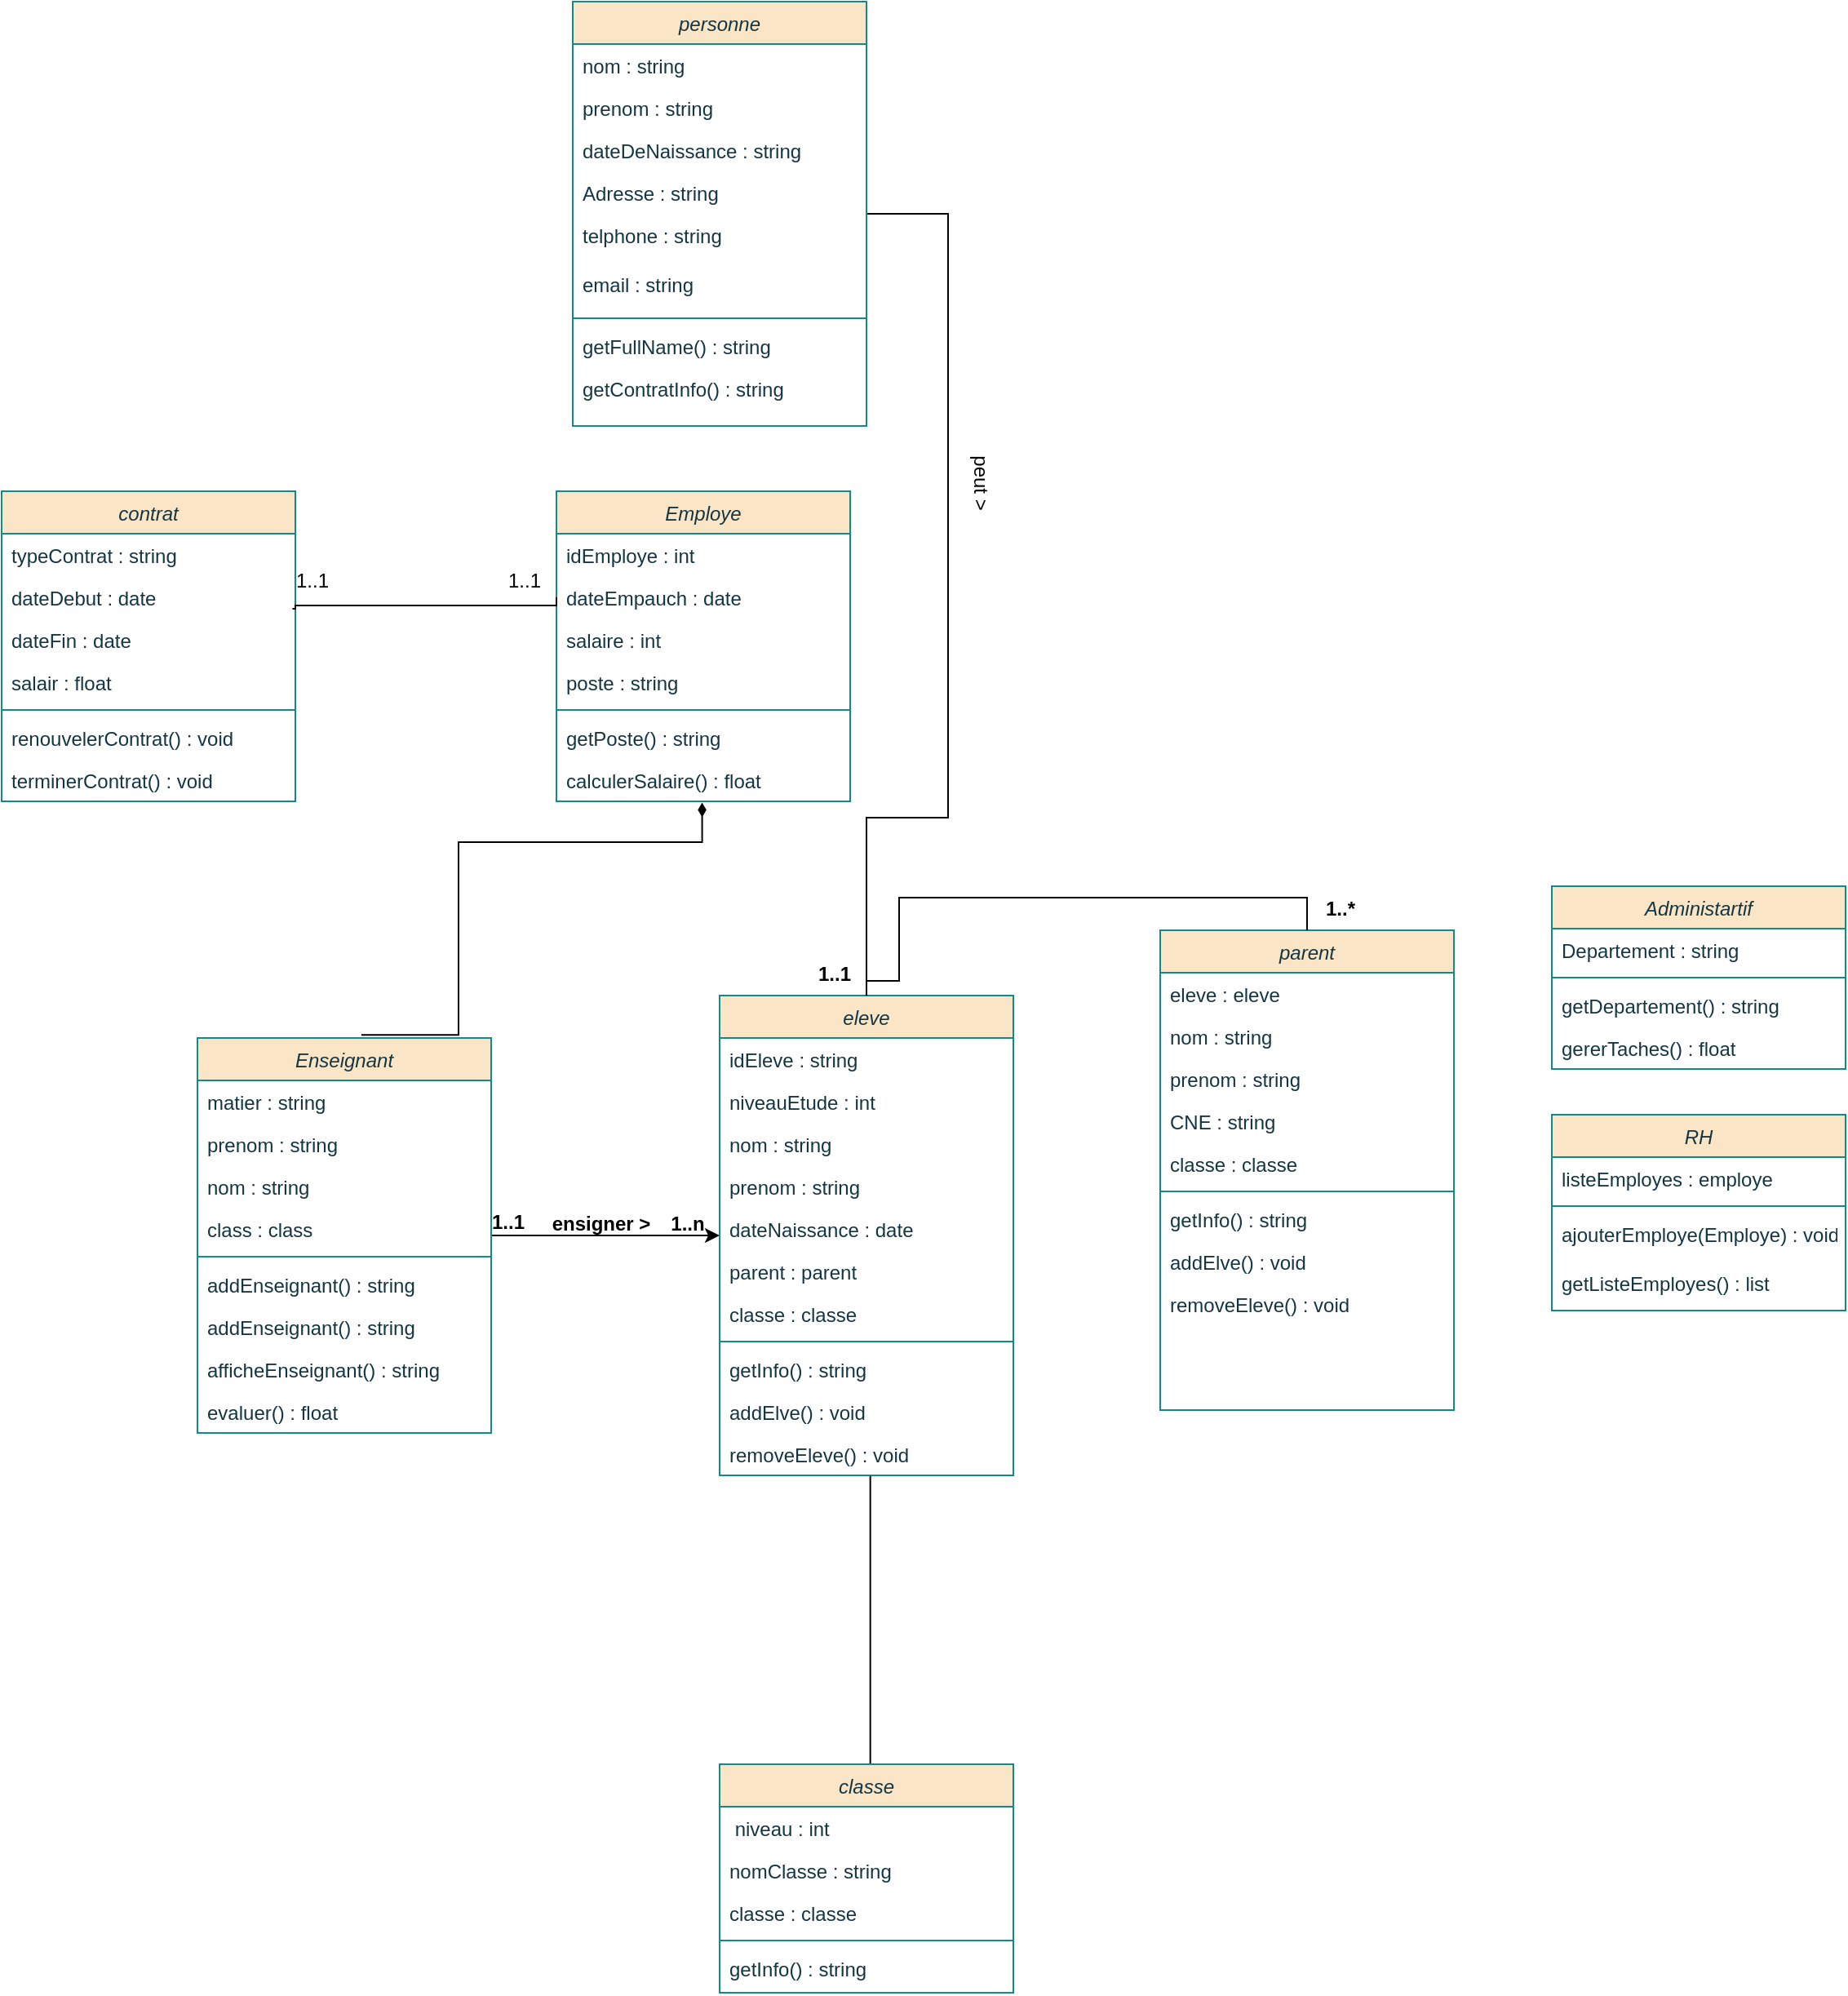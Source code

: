 <mxfile version="24.7.6">
  <diagram id="C5RBs43oDa-KdzZeNtuy" name="Page-1">
    <mxGraphModel dx="2577" dy="870" grid="1" gridSize="10" guides="1" tooltips="1" connect="1" arrows="1" fold="1" page="1" pageScale="1" pageWidth="827" pageHeight="1169" math="0" shadow="0">
      <root>
        <mxCell id="WIyWlLk6GJQsqaUBKTNV-0" />
        <mxCell id="WIyWlLk6GJQsqaUBKTNV-1" parent="WIyWlLk6GJQsqaUBKTNV-0" />
        <mxCell id="SqWgWXZH5SHeLeCLZV1--11" value="" style="edgeStyle=orthogonalEdgeStyle;rounded=0;orthogonalLoop=1;jettySize=auto;html=1;endArrow=none;endFill=0;" parent="WIyWlLk6GJQsqaUBKTNV-1" source="zkfFHV4jXpPFQw0GAbJ--0" target="SqWgWXZH5SHeLeCLZV1--28" edge="1">
          <mxGeometry relative="1" as="geometry">
            <Array as="points">
              <mxPoint x="500" y="240" />
              <mxPoint x="500" y="610" />
              <mxPoint x="450" y="610" />
            </Array>
          </mxGeometry>
        </mxCell>
        <mxCell id="zkfFHV4jXpPFQw0GAbJ--0" value="personne" style="swimlane;fontStyle=2;align=center;verticalAlign=top;childLayout=stackLayout;horizontal=1;startSize=26;horizontalStack=0;resizeParent=1;resizeLast=0;collapsible=1;marginBottom=0;rounded=0;shadow=0;strokeWidth=1;labelBackgroundColor=none;fillColor=#FAE5C7;strokeColor=#0F8B8D;fontColor=#143642;" parent="WIyWlLk6GJQsqaUBKTNV-1" vertex="1">
          <mxGeometry x="270" y="110" width="180" height="260" as="geometry">
            <mxRectangle x="230" y="140" width="160" height="26" as="alternateBounds" />
          </mxGeometry>
        </mxCell>
        <mxCell id="zkfFHV4jXpPFQw0GAbJ--1" value="nom : string" style="text;align=left;verticalAlign=top;spacingLeft=4;spacingRight=4;overflow=hidden;rotatable=0;points=[[0,0.5],[1,0.5]];portConstraint=eastwest;labelBackgroundColor=none;fontColor=#143642;" parent="zkfFHV4jXpPFQw0GAbJ--0" vertex="1">
          <mxGeometry y="26" width="180" height="26" as="geometry" />
        </mxCell>
        <mxCell id="zkfFHV4jXpPFQw0GAbJ--2" value="prenom : string" style="text;align=left;verticalAlign=top;spacingLeft=4;spacingRight=4;overflow=hidden;rotatable=0;points=[[0,0.5],[1,0.5]];portConstraint=eastwest;rounded=0;shadow=0;html=0;labelBackgroundColor=none;fontColor=#143642;" parent="zkfFHV4jXpPFQw0GAbJ--0" vertex="1">
          <mxGeometry y="52" width="180" height="26" as="geometry" />
        </mxCell>
        <mxCell id="IDytLKYkwwv12LBrDyJo-5" value="dateDeNaissance : string" style="text;align=left;verticalAlign=top;spacingLeft=4;spacingRight=4;overflow=hidden;rotatable=0;points=[[0,0.5],[1,0.5]];portConstraint=eastwest;rounded=0;shadow=0;html=0;labelBackgroundColor=none;fontColor=#143642;" parent="zkfFHV4jXpPFQw0GAbJ--0" vertex="1">
          <mxGeometry y="78" width="180" height="26" as="geometry" />
        </mxCell>
        <mxCell id="zkfFHV4jXpPFQw0GAbJ--3" value="Adresse : string" style="text;align=left;verticalAlign=top;spacingLeft=4;spacingRight=4;overflow=hidden;rotatable=0;points=[[0,0.5],[1,0.5]];portConstraint=eastwest;rounded=0;shadow=0;html=0;labelBackgroundColor=none;fontColor=#143642;" parent="zkfFHV4jXpPFQw0GAbJ--0" vertex="1">
          <mxGeometry y="104" width="180" height="26" as="geometry" />
        </mxCell>
        <mxCell id="IDytLKYkwwv12LBrDyJo-0" value="telphone : string " style="text;align=left;verticalAlign=top;spacingLeft=4;spacingRight=4;overflow=hidden;rotatable=0;points=[[0,0.5],[1,0.5]];portConstraint=eastwest;rounded=0;shadow=0;html=0;labelBackgroundColor=none;fontColor=#143642;" parent="zkfFHV4jXpPFQw0GAbJ--0" vertex="1">
          <mxGeometry y="130" width="180" height="30" as="geometry" />
        </mxCell>
        <mxCell id="IDytLKYkwwv12LBrDyJo-2" value="email : string " style="text;align=left;verticalAlign=top;spacingLeft=4;spacingRight=4;overflow=hidden;rotatable=0;points=[[0,0.5],[1,0.5]];portConstraint=eastwest;rounded=0;shadow=0;html=0;labelBackgroundColor=none;fontColor=#143642;" parent="zkfFHV4jXpPFQw0GAbJ--0" vertex="1">
          <mxGeometry y="160" width="180" height="30" as="geometry" />
        </mxCell>
        <mxCell id="zkfFHV4jXpPFQw0GAbJ--4" value="" style="line;html=1;strokeWidth=1;align=left;verticalAlign=middle;spacingTop=-1;spacingLeft=3;spacingRight=3;rotatable=0;labelPosition=right;points=[];portConstraint=eastwest;labelBackgroundColor=none;fillColor=#FAE5C7;strokeColor=#0F8B8D;fontColor=#143642;" parent="zkfFHV4jXpPFQw0GAbJ--0" vertex="1">
          <mxGeometry y="190" width="180" height="8" as="geometry" />
        </mxCell>
        <mxCell id="IDytLKYkwwv12LBrDyJo-4" value="getFullName() : string" style="text;align=left;verticalAlign=top;spacingLeft=4;spacingRight=4;overflow=hidden;rotatable=0;points=[[0,0.5],[1,0.5]];portConstraint=eastwest;labelBackgroundColor=none;fontColor=#143642;" parent="zkfFHV4jXpPFQw0GAbJ--0" vertex="1">
          <mxGeometry y="198" width="180" height="26" as="geometry" />
        </mxCell>
        <mxCell id="IDytLKYkwwv12LBrDyJo-3" value="getContratInfo() : string" style="text;align=left;verticalAlign=top;spacingLeft=4;spacingRight=4;overflow=hidden;rotatable=0;points=[[0,0.5],[1,0.5]];portConstraint=eastwest;labelBackgroundColor=none;fontColor=#143642;" parent="zkfFHV4jXpPFQw0GAbJ--0" vertex="1">
          <mxGeometry y="224" width="180" height="26" as="geometry" />
        </mxCell>
        <mxCell id="SqWgWXZH5SHeLeCLZV1--20" value="" style="edgeStyle=orthogonalEdgeStyle;rounded=0;orthogonalLoop=1;jettySize=auto;html=1;endArrow=none;endFill=0;entryX=0.558;entryY=-0.008;entryDx=0;entryDy=0;entryPerimeter=0;exitX=0.496;exitY=1.029;exitDx=0;exitDy=0;exitPerimeter=0;startArrow=diamondThin;startFill=1;" parent="WIyWlLk6GJQsqaUBKTNV-1" source="SqWgWXZH5SHeLeCLZV1--10" target="SqWgWXZH5SHeLeCLZV1--12" edge="1">
          <mxGeometry relative="1" as="geometry">
            <Array as="points">
              <mxPoint x="349" y="625" />
              <mxPoint x="200" y="625" />
              <mxPoint x="200" y="642" />
              <mxPoint x="200" y="642" />
            </Array>
            <mxPoint x="350" y="585" as="sourcePoint" />
            <mxPoint x="200" y="625" as="targetPoint" />
          </mxGeometry>
        </mxCell>
        <mxCell id="SqWgWXZH5SHeLeCLZV1--1" value="Employe" style="swimlane;fontStyle=2;align=center;verticalAlign=top;childLayout=stackLayout;horizontal=1;startSize=26;horizontalStack=0;resizeParent=1;resizeLast=0;collapsible=1;marginBottom=0;rounded=0;shadow=0;strokeWidth=1;labelBackgroundColor=none;fillColor=#FAE5C7;strokeColor=#0F8B8D;fontColor=#143642;" parent="WIyWlLk6GJQsqaUBKTNV-1" vertex="1">
          <mxGeometry x="260" y="410" width="180" height="190" as="geometry">
            <mxRectangle x="230" y="140" width="160" height="26" as="alternateBounds" />
          </mxGeometry>
        </mxCell>
        <mxCell id="SqWgWXZH5SHeLeCLZV1--2" value="idEmploye : int" style="text;align=left;verticalAlign=top;spacingLeft=4;spacingRight=4;overflow=hidden;rotatable=0;points=[[0,0.5],[1,0.5]];portConstraint=eastwest;labelBackgroundColor=none;fontColor=#143642;" parent="SqWgWXZH5SHeLeCLZV1--1" vertex="1">
          <mxGeometry y="26" width="180" height="26" as="geometry" />
        </mxCell>
        <mxCell id="SqWgWXZH5SHeLeCLZV1--3" value="dateEmpauch : date" style="text;align=left;verticalAlign=top;spacingLeft=4;spacingRight=4;overflow=hidden;rotatable=0;points=[[0,0.5],[1,0.5]];portConstraint=eastwest;rounded=0;shadow=0;html=0;labelBackgroundColor=none;fontColor=#143642;" parent="SqWgWXZH5SHeLeCLZV1--1" vertex="1">
          <mxGeometry y="52" width="180" height="26" as="geometry" />
        </mxCell>
        <mxCell id="SqWgWXZH5SHeLeCLZV1--4" value="salaire : int" style="text;align=left;verticalAlign=top;spacingLeft=4;spacingRight=4;overflow=hidden;rotatable=0;points=[[0,0.5],[1,0.5]];portConstraint=eastwest;rounded=0;shadow=0;html=0;labelBackgroundColor=none;fontColor=#143642;" parent="SqWgWXZH5SHeLeCLZV1--1" vertex="1">
          <mxGeometry y="78" width="180" height="26" as="geometry" />
        </mxCell>
        <mxCell id="SqWgWXZH5SHeLeCLZV1--5" value="poste : string" style="text;align=left;verticalAlign=top;spacingLeft=4;spacingRight=4;overflow=hidden;rotatable=0;points=[[0,0.5],[1,0.5]];portConstraint=eastwest;rounded=0;shadow=0;html=0;labelBackgroundColor=none;fontColor=#143642;" parent="SqWgWXZH5SHeLeCLZV1--1" vertex="1">
          <mxGeometry y="104" width="180" height="26" as="geometry" />
        </mxCell>
        <mxCell id="SqWgWXZH5SHeLeCLZV1--8" value="" style="line;html=1;strokeWidth=1;align=left;verticalAlign=middle;spacingTop=-1;spacingLeft=3;spacingRight=3;rotatable=0;labelPosition=right;points=[];portConstraint=eastwest;labelBackgroundColor=none;fillColor=#FAE5C7;strokeColor=#0F8B8D;fontColor=#143642;" parent="SqWgWXZH5SHeLeCLZV1--1" vertex="1">
          <mxGeometry y="130" width="180" height="8" as="geometry" />
        </mxCell>
        <mxCell id="SqWgWXZH5SHeLeCLZV1--9" value="getPoste() : string" style="text;align=left;verticalAlign=top;spacingLeft=4;spacingRight=4;overflow=hidden;rotatable=0;points=[[0,0.5],[1,0.5]];portConstraint=eastwest;labelBackgroundColor=none;fontColor=#143642;" parent="SqWgWXZH5SHeLeCLZV1--1" vertex="1">
          <mxGeometry y="138" width="180" height="26" as="geometry" />
        </mxCell>
        <mxCell id="SqWgWXZH5SHeLeCLZV1--10" value="calculerSalaire() : float" style="text;align=left;verticalAlign=top;spacingLeft=4;spacingRight=4;overflow=hidden;rotatable=0;points=[[0,0.5],[1,0.5]];portConstraint=eastwest;labelBackgroundColor=none;fontColor=#143642;" parent="SqWgWXZH5SHeLeCLZV1--1" vertex="1">
          <mxGeometry y="164" width="180" height="26" as="geometry" />
        </mxCell>
        <mxCell id="SqWgWXZH5SHeLeCLZV1--85" style="edgeStyle=orthogonalEdgeStyle;rounded=0;orthogonalLoop=1;jettySize=auto;html=1;" parent="WIyWlLk6GJQsqaUBKTNV-1" source="SqWgWXZH5SHeLeCLZV1--12" target="SqWgWXZH5SHeLeCLZV1--28" edge="1">
          <mxGeometry relative="1" as="geometry" />
        </mxCell>
        <mxCell id="SqWgWXZH5SHeLeCLZV1--12" value="Enseignant" style="swimlane;fontStyle=2;align=center;verticalAlign=top;childLayout=stackLayout;horizontal=1;startSize=26;horizontalStack=0;resizeParent=1;resizeLast=0;collapsible=1;marginBottom=0;rounded=0;shadow=0;strokeWidth=1;labelBackgroundColor=none;fillColor=#FAE5C7;strokeColor=#0F8B8D;fontColor=#143642;" parent="WIyWlLk6GJQsqaUBKTNV-1" vertex="1">
          <mxGeometry x="40" y="745" width="180" height="242" as="geometry">
            <mxRectangle x="230" y="140" width="160" height="26" as="alternateBounds" />
          </mxGeometry>
        </mxCell>
        <mxCell id="SqWgWXZH5SHeLeCLZV1--15" value="matier : string" style="text;align=left;verticalAlign=top;spacingLeft=4;spacingRight=4;overflow=hidden;rotatable=0;points=[[0,0.5],[1,0.5]];portConstraint=eastwest;rounded=0;shadow=0;html=0;labelBackgroundColor=none;fontColor=#143642;" parent="SqWgWXZH5SHeLeCLZV1--12" vertex="1">
          <mxGeometry y="26" width="180" height="26" as="geometry" />
        </mxCell>
        <mxCell id="SqWgWXZH5SHeLeCLZV1--93" value="prenom : string" style="text;align=left;verticalAlign=top;spacingLeft=4;spacingRight=4;overflow=hidden;rotatable=0;points=[[0,0.5],[1,0.5]];portConstraint=eastwest;rounded=0;shadow=0;html=0;labelBackgroundColor=none;fontColor=#143642;" parent="SqWgWXZH5SHeLeCLZV1--12" vertex="1">
          <mxGeometry y="52" width="180" height="26" as="geometry" />
        </mxCell>
        <mxCell id="SqWgWXZH5SHeLeCLZV1--92" value="nom : string" style="text;align=left;verticalAlign=top;spacingLeft=4;spacingRight=4;overflow=hidden;rotatable=0;points=[[0,0.5],[1,0.5]];portConstraint=eastwest;rounded=0;shadow=0;html=0;labelBackgroundColor=none;fontColor=#143642;" parent="SqWgWXZH5SHeLeCLZV1--12" vertex="1">
          <mxGeometry y="78" width="180" height="26" as="geometry" />
        </mxCell>
        <mxCell id="SqWgWXZH5SHeLeCLZV1--16" value="class : class" style="text;align=left;verticalAlign=top;spacingLeft=4;spacingRight=4;overflow=hidden;rotatable=0;points=[[0,0.5],[1,0.5]];portConstraint=eastwest;rounded=0;shadow=0;html=0;labelBackgroundColor=none;fontColor=#143642;" parent="SqWgWXZH5SHeLeCLZV1--12" vertex="1">
          <mxGeometry y="104" width="180" height="26" as="geometry" />
        </mxCell>
        <mxCell id="SqWgWXZH5SHeLeCLZV1--17" value="" style="line;html=1;strokeWidth=1;align=left;verticalAlign=middle;spacingTop=-1;spacingLeft=3;spacingRight=3;rotatable=0;labelPosition=right;points=[];portConstraint=eastwest;labelBackgroundColor=none;fillColor=#FAE5C7;strokeColor=#0F8B8D;fontColor=#143642;" parent="SqWgWXZH5SHeLeCLZV1--12" vertex="1">
          <mxGeometry y="130" width="180" height="8" as="geometry" />
        </mxCell>
        <mxCell id="SqWgWXZH5SHeLeCLZV1--89" value="addEnseignant() : string" style="text;align=left;verticalAlign=top;spacingLeft=4;spacingRight=4;overflow=hidden;rotatable=0;points=[[0,0.5],[1,0.5]];portConstraint=eastwest;labelBackgroundColor=none;fontColor=#143642;" parent="SqWgWXZH5SHeLeCLZV1--12" vertex="1">
          <mxGeometry y="138" width="180" height="26" as="geometry" />
        </mxCell>
        <mxCell id="SqWgWXZH5SHeLeCLZV1--91" value="addEnseignant() : string" style="text;align=left;verticalAlign=top;spacingLeft=4;spacingRight=4;overflow=hidden;rotatable=0;points=[[0,0.5],[1,0.5]];portConstraint=eastwest;labelBackgroundColor=none;fontColor=#143642;" parent="SqWgWXZH5SHeLeCLZV1--12" vertex="1">
          <mxGeometry y="164" width="180" height="26" as="geometry" />
        </mxCell>
        <mxCell id="SqWgWXZH5SHeLeCLZV1--90" value="afficheEnseignant() : string" style="text;align=left;verticalAlign=top;spacingLeft=4;spacingRight=4;overflow=hidden;rotatable=0;points=[[0,0.5],[1,0.5]];portConstraint=eastwest;labelBackgroundColor=none;fontColor=#143642;" parent="SqWgWXZH5SHeLeCLZV1--12" vertex="1">
          <mxGeometry y="190" width="180" height="26" as="geometry" />
        </mxCell>
        <mxCell id="SqWgWXZH5SHeLeCLZV1--19" value="evaluer() : float" style="text;align=left;verticalAlign=top;spacingLeft=4;spacingRight=4;overflow=hidden;rotatable=0;points=[[0,0.5],[1,0.5]];portConstraint=eastwest;labelBackgroundColor=none;fontColor=#143642;" parent="SqWgWXZH5SHeLeCLZV1--12" vertex="1">
          <mxGeometry y="216" width="180" height="26" as="geometry" />
        </mxCell>
        <mxCell id="SqWgWXZH5SHeLeCLZV1--21" value="Administartif" style="swimlane;fontStyle=2;align=center;verticalAlign=top;childLayout=stackLayout;horizontal=1;startSize=26;horizontalStack=0;resizeParent=1;resizeLast=0;collapsible=1;marginBottom=0;rounded=0;shadow=0;strokeWidth=1;labelBackgroundColor=none;fillColor=#FAE5C7;strokeColor=#0F8B8D;fontColor=#143642;" parent="WIyWlLk6GJQsqaUBKTNV-1" vertex="1">
          <mxGeometry x="870" y="652" width="180" height="112" as="geometry">
            <mxRectangle x="230" y="140" width="160" height="26" as="alternateBounds" />
          </mxGeometry>
        </mxCell>
        <mxCell id="SqWgWXZH5SHeLeCLZV1--22" value="Departement : string" style="text;align=left;verticalAlign=top;spacingLeft=4;spacingRight=4;overflow=hidden;rotatable=0;points=[[0,0.5],[1,0.5]];portConstraint=eastwest;rounded=0;shadow=0;html=0;labelBackgroundColor=none;fontColor=#143642;" parent="SqWgWXZH5SHeLeCLZV1--21" vertex="1">
          <mxGeometry y="26" width="180" height="26" as="geometry" />
        </mxCell>
        <mxCell id="SqWgWXZH5SHeLeCLZV1--24" value="" style="line;html=1;strokeWidth=1;align=left;verticalAlign=middle;spacingTop=-1;spacingLeft=3;spacingRight=3;rotatable=0;labelPosition=right;points=[];portConstraint=eastwest;labelBackgroundColor=none;fillColor=#FAE5C7;strokeColor=#0F8B8D;fontColor=#143642;" parent="SqWgWXZH5SHeLeCLZV1--21" vertex="1">
          <mxGeometry y="52" width="180" height="8" as="geometry" />
        </mxCell>
        <mxCell id="SqWgWXZH5SHeLeCLZV1--25" value="getDepartement() : string" style="text;align=left;verticalAlign=top;spacingLeft=4;spacingRight=4;overflow=hidden;rotatable=0;points=[[0,0.5],[1,0.5]];portConstraint=eastwest;labelBackgroundColor=none;fontColor=#143642;" parent="SqWgWXZH5SHeLeCLZV1--21" vertex="1">
          <mxGeometry y="60" width="180" height="26" as="geometry" />
        </mxCell>
        <mxCell id="SqWgWXZH5SHeLeCLZV1--26" value="gererTaches() : float" style="text;align=left;verticalAlign=top;spacingLeft=4;spacingRight=4;overflow=hidden;rotatable=0;points=[[0,0.5],[1,0.5]];portConstraint=eastwest;labelBackgroundColor=none;fontColor=#143642;" parent="SqWgWXZH5SHeLeCLZV1--21" vertex="1">
          <mxGeometry y="86" width="180" height="26" as="geometry" />
        </mxCell>
        <mxCell id="SqWgWXZH5SHeLeCLZV1--28" value="eleve" style="swimlane;fontStyle=2;align=center;verticalAlign=top;childLayout=stackLayout;horizontal=1;startSize=26;horizontalStack=0;resizeParent=1;resizeLast=0;collapsible=1;marginBottom=0;rounded=0;shadow=0;strokeWidth=1;labelBackgroundColor=none;fillColor=#FAE5C7;strokeColor=#0F8B8D;fontColor=#143642;" parent="WIyWlLk6GJQsqaUBKTNV-1" vertex="1">
          <mxGeometry x="360" y="719" width="180" height="294" as="geometry">
            <mxRectangle x="230" y="140" width="160" height="26" as="alternateBounds" />
          </mxGeometry>
        </mxCell>
        <mxCell id="SqWgWXZH5SHeLeCLZV1--29" value="idEleve : string" style="text;align=left;verticalAlign=top;spacingLeft=4;spacingRight=4;overflow=hidden;rotatable=0;points=[[0,0.5],[1,0.5]];portConstraint=eastwest;rounded=0;shadow=0;html=0;labelBackgroundColor=none;fontColor=#143642;" parent="SqWgWXZH5SHeLeCLZV1--28" vertex="1">
          <mxGeometry y="26" width="180" height="26" as="geometry" />
        </mxCell>
        <mxCell id="SqWgWXZH5SHeLeCLZV1--30" value="niveauEtude : int    " style="text;align=left;verticalAlign=top;spacingLeft=4;spacingRight=4;overflow=hidden;rotatable=0;points=[[0,0.5],[1,0.5]];portConstraint=eastwest;rounded=0;shadow=0;html=0;labelBackgroundColor=none;fontColor=#143642;" parent="SqWgWXZH5SHeLeCLZV1--28" vertex="1">
          <mxGeometry y="52" width="180" height="26" as="geometry" />
        </mxCell>
        <mxCell id="SqWgWXZH5SHeLeCLZV1--41" value="nom : string" style="text;align=left;verticalAlign=top;spacingLeft=4;spacingRight=4;overflow=hidden;rotatable=0;points=[[0,0.5],[1,0.5]];portConstraint=eastwest;rounded=0;shadow=0;html=0;labelBackgroundColor=none;fontColor=#143642;" parent="SqWgWXZH5SHeLeCLZV1--28" vertex="1">
          <mxGeometry y="78" width="180" height="26" as="geometry" />
        </mxCell>
        <mxCell id="SqWgWXZH5SHeLeCLZV1--43" value="prenom : string" style="text;align=left;verticalAlign=top;spacingLeft=4;spacingRight=4;overflow=hidden;rotatable=0;points=[[0,0.5],[1,0.5]];portConstraint=eastwest;rounded=0;shadow=0;html=0;labelBackgroundColor=none;fontColor=#143642;" parent="SqWgWXZH5SHeLeCLZV1--28" vertex="1">
          <mxGeometry y="104" width="180" height="26" as="geometry" />
        </mxCell>
        <mxCell id="SqWgWXZH5SHeLeCLZV1--42" value="dateNaissance : date " style="text;align=left;verticalAlign=top;spacingLeft=4;spacingRight=4;overflow=hidden;rotatable=0;points=[[0,0.5],[1,0.5]];portConstraint=eastwest;rounded=0;shadow=0;html=0;labelBackgroundColor=none;fontColor=#143642;" parent="SqWgWXZH5SHeLeCLZV1--28" vertex="1">
          <mxGeometry y="130" width="180" height="26" as="geometry" />
        </mxCell>
        <mxCell id="SqWgWXZH5SHeLeCLZV1--44" value="parent : parent " style="text;align=left;verticalAlign=top;spacingLeft=4;spacingRight=4;overflow=hidden;rotatable=0;points=[[0,0.5],[1,0.5]];portConstraint=eastwest;rounded=0;shadow=0;html=0;labelBackgroundColor=none;fontColor=#143642;" parent="SqWgWXZH5SHeLeCLZV1--28" vertex="1">
          <mxGeometry y="156" width="180" height="26" as="geometry" />
        </mxCell>
        <mxCell id="SqWgWXZH5SHeLeCLZV1--34" value="classe : classe   " style="text;align=left;verticalAlign=top;spacingLeft=4;spacingRight=4;overflow=hidden;rotatable=0;points=[[0,0.5],[1,0.5]];portConstraint=eastwest;rounded=0;shadow=0;html=0;labelBackgroundColor=none;fontColor=#143642;" parent="SqWgWXZH5SHeLeCLZV1--28" vertex="1">
          <mxGeometry y="182" width="180" height="26" as="geometry" />
        </mxCell>
        <mxCell id="SqWgWXZH5SHeLeCLZV1--31" value="" style="line;html=1;strokeWidth=1;align=left;verticalAlign=middle;spacingTop=-1;spacingLeft=3;spacingRight=3;rotatable=0;labelPosition=right;points=[];portConstraint=eastwest;labelBackgroundColor=none;fillColor=#FAE5C7;strokeColor=#0F8B8D;fontColor=#143642;" parent="SqWgWXZH5SHeLeCLZV1--28" vertex="1">
          <mxGeometry y="208" width="180" height="8" as="geometry" />
        </mxCell>
        <mxCell id="SqWgWXZH5SHeLeCLZV1--45" value="getInfo() : string" style="text;align=left;verticalAlign=top;spacingLeft=4;spacingRight=4;overflow=hidden;rotatable=0;points=[[0,0.5],[1,0.5]];portConstraint=eastwest;labelBackgroundColor=none;fontColor=#143642;" parent="SqWgWXZH5SHeLeCLZV1--28" vertex="1">
          <mxGeometry y="216" width="180" height="26" as="geometry" />
        </mxCell>
        <mxCell id="SqWgWXZH5SHeLeCLZV1--46" value="addElve() : void" style="text;align=left;verticalAlign=top;spacingLeft=4;spacingRight=4;overflow=hidden;rotatable=0;points=[[0,0.5],[1,0.5]];portConstraint=eastwest;labelBackgroundColor=none;fontColor=#143642;" parent="SqWgWXZH5SHeLeCLZV1--28" vertex="1">
          <mxGeometry y="242" width="180" height="26" as="geometry" />
        </mxCell>
        <mxCell id="SqWgWXZH5SHeLeCLZV1--32" value="removeEleve() : void" style="text;align=left;verticalAlign=top;spacingLeft=4;spacingRight=4;overflow=hidden;rotatable=0;points=[[0,0.5],[1,0.5]];portConstraint=eastwest;labelBackgroundColor=none;fontColor=#143642;" parent="SqWgWXZH5SHeLeCLZV1--28" vertex="1">
          <mxGeometry y="268" width="180" height="26" as="geometry" />
        </mxCell>
        <mxCell id="SqWgWXZH5SHeLeCLZV1--88" value="" style="edgeStyle=orthogonalEdgeStyle;rounded=0;orthogonalLoop=1;jettySize=auto;html=1;entryX=0.513;entryY=1.013;entryDx=0;entryDy=0;entryPerimeter=0;endArrow=none;endFill=0;" parent="WIyWlLk6GJQsqaUBKTNV-1" source="SqWgWXZH5SHeLeCLZV1--35" target="SqWgWXZH5SHeLeCLZV1--32" edge="1">
          <mxGeometry relative="1" as="geometry">
            <Array as="points">
              <mxPoint x="450" y="1190" />
              <mxPoint x="450" y="1190" />
            </Array>
          </mxGeometry>
        </mxCell>
        <mxCell id="SqWgWXZH5SHeLeCLZV1--35" value="classe" style="swimlane;fontStyle=2;align=center;verticalAlign=top;childLayout=stackLayout;horizontal=1;startSize=26;horizontalStack=0;resizeParent=1;resizeLast=0;collapsible=1;marginBottom=0;rounded=0;shadow=0;strokeWidth=1;labelBackgroundColor=none;fillColor=#FAE5C7;strokeColor=#0F8B8D;fontColor=#143642;" parent="WIyWlLk6GJQsqaUBKTNV-1" vertex="1">
          <mxGeometry x="360" y="1190" width="180" height="140" as="geometry">
            <mxRectangle x="230" y="140" width="160" height="26" as="alternateBounds" />
          </mxGeometry>
        </mxCell>
        <mxCell id="SqWgWXZH5SHeLeCLZV1--37" value=" niveau : int    " style="text;align=left;verticalAlign=top;spacingLeft=4;spacingRight=4;overflow=hidden;rotatable=0;points=[[0,0.5],[1,0.5]];portConstraint=eastwest;rounded=0;shadow=0;html=0;labelBackgroundColor=none;fontColor=#143642;" parent="SqWgWXZH5SHeLeCLZV1--35" vertex="1">
          <mxGeometry y="26" width="180" height="26" as="geometry" />
        </mxCell>
        <mxCell id="SqWgWXZH5SHeLeCLZV1--36" value="nomClasse : string" style="text;align=left;verticalAlign=top;spacingLeft=4;spacingRight=4;overflow=hidden;rotatable=0;points=[[0,0.5],[1,0.5]];portConstraint=eastwest;rounded=0;shadow=0;html=0;labelBackgroundColor=none;fontColor=#143642;" parent="SqWgWXZH5SHeLeCLZV1--35" vertex="1">
          <mxGeometry y="52" width="180" height="26" as="geometry" />
        </mxCell>
        <mxCell id="SqWgWXZH5SHeLeCLZV1--38" value="classe : classe   " style="text;align=left;verticalAlign=top;spacingLeft=4;spacingRight=4;overflow=hidden;rotatable=0;points=[[0,0.5],[1,0.5]];portConstraint=eastwest;rounded=0;shadow=0;html=0;labelBackgroundColor=none;fontColor=#143642;" parent="SqWgWXZH5SHeLeCLZV1--35" vertex="1">
          <mxGeometry y="78" width="180" height="26" as="geometry" />
        </mxCell>
        <mxCell id="SqWgWXZH5SHeLeCLZV1--39" value="" style="line;html=1;strokeWidth=1;align=left;verticalAlign=middle;spacingTop=-1;spacingLeft=3;spacingRight=3;rotatable=0;labelPosition=right;points=[];portConstraint=eastwest;labelBackgroundColor=none;fillColor=#FAE5C7;strokeColor=#0F8B8D;fontColor=#143642;" parent="SqWgWXZH5SHeLeCLZV1--35" vertex="1">
          <mxGeometry y="104" width="180" height="8" as="geometry" />
        </mxCell>
        <mxCell id="SqWgWXZH5SHeLeCLZV1--40" value="getInfo() : string" style="text;align=left;verticalAlign=top;spacingLeft=4;spacingRight=4;overflow=hidden;rotatable=0;points=[[0,0.5],[1,0.5]];portConstraint=eastwest;labelBackgroundColor=none;fontColor=#143642;" parent="SqWgWXZH5SHeLeCLZV1--35" vertex="1">
          <mxGeometry y="112" width="180" height="26" as="geometry" />
        </mxCell>
        <mxCell id="SqWgWXZH5SHeLeCLZV1--47" value="parent" style="swimlane;fontStyle=2;align=center;verticalAlign=top;childLayout=stackLayout;horizontal=1;startSize=26;horizontalStack=0;resizeParent=1;resizeLast=0;collapsible=1;marginBottom=0;rounded=0;shadow=0;strokeWidth=1;labelBackgroundColor=none;fillColor=#FAE5C7;strokeColor=#0F8B8D;fontColor=#143642;" parent="WIyWlLk6GJQsqaUBKTNV-1" vertex="1">
          <mxGeometry x="630" y="679" width="180" height="294" as="geometry">
            <mxRectangle x="230" y="140" width="160" height="26" as="alternateBounds" />
          </mxGeometry>
        </mxCell>
        <mxCell id="SqWgWXZH5SHeLeCLZV1--48" value="eleve : eleve" style="text;align=left;verticalAlign=top;spacingLeft=4;spacingRight=4;overflow=hidden;rotatable=0;points=[[0,0.5],[1,0.5]];portConstraint=eastwest;rounded=0;shadow=0;html=0;labelBackgroundColor=none;fontColor=#143642;" parent="SqWgWXZH5SHeLeCLZV1--47" vertex="1">
          <mxGeometry y="26" width="180" height="26" as="geometry" />
        </mxCell>
        <mxCell id="SqWgWXZH5SHeLeCLZV1--50" value="nom : string" style="text;align=left;verticalAlign=top;spacingLeft=4;spacingRight=4;overflow=hidden;rotatable=0;points=[[0,0.5],[1,0.5]];portConstraint=eastwest;rounded=0;shadow=0;html=0;labelBackgroundColor=none;fontColor=#143642;" parent="SqWgWXZH5SHeLeCLZV1--47" vertex="1">
          <mxGeometry y="52" width="180" height="26" as="geometry" />
        </mxCell>
        <mxCell id="SqWgWXZH5SHeLeCLZV1--51" value="prenom : string" style="text;align=left;verticalAlign=top;spacingLeft=4;spacingRight=4;overflow=hidden;rotatable=0;points=[[0,0.5],[1,0.5]];portConstraint=eastwest;rounded=0;shadow=0;html=0;labelBackgroundColor=none;fontColor=#143642;" parent="SqWgWXZH5SHeLeCLZV1--47" vertex="1">
          <mxGeometry y="78" width="180" height="26" as="geometry" />
        </mxCell>
        <mxCell id="SqWgWXZH5SHeLeCLZV1--52" value="CNE : string" style="text;align=left;verticalAlign=top;spacingLeft=4;spacingRight=4;overflow=hidden;rotatable=0;points=[[0,0.5],[1,0.5]];portConstraint=eastwest;rounded=0;shadow=0;html=0;labelBackgroundColor=none;fontColor=#143642;" parent="SqWgWXZH5SHeLeCLZV1--47" vertex="1">
          <mxGeometry y="104" width="180" height="26" as="geometry" />
        </mxCell>
        <mxCell id="SqWgWXZH5SHeLeCLZV1--54" value="classe : classe   " style="text;align=left;verticalAlign=top;spacingLeft=4;spacingRight=4;overflow=hidden;rotatable=0;points=[[0,0.5],[1,0.5]];portConstraint=eastwest;rounded=0;shadow=0;html=0;labelBackgroundColor=none;fontColor=#143642;" parent="SqWgWXZH5SHeLeCLZV1--47" vertex="1">
          <mxGeometry y="130" width="180" height="26" as="geometry" />
        </mxCell>
        <mxCell id="SqWgWXZH5SHeLeCLZV1--55" value="" style="line;html=1;strokeWidth=1;align=left;verticalAlign=middle;spacingTop=-1;spacingLeft=3;spacingRight=3;rotatable=0;labelPosition=right;points=[];portConstraint=eastwest;labelBackgroundColor=none;fillColor=#FAE5C7;strokeColor=#0F8B8D;fontColor=#143642;" parent="SqWgWXZH5SHeLeCLZV1--47" vertex="1">
          <mxGeometry y="156" width="180" height="8" as="geometry" />
        </mxCell>
        <mxCell id="SqWgWXZH5SHeLeCLZV1--56" value="getInfo() : string" style="text;align=left;verticalAlign=top;spacingLeft=4;spacingRight=4;overflow=hidden;rotatable=0;points=[[0,0.5],[1,0.5]];portConstraint=eastwest;labelBackgroundColor=none;fontColor=#143642;" parent="SqWgWXZH5SHeLeCLZV1--47" vertex="1">
          <mxGeometry y="164" width="180" height="26" as="geometry" />
        </mxCell>
        <mxCell id="SqWgWXZH5SHeLeCLZV1--57" value="addElve() : void" style="text;align=left;verticalAlign=top;spacingLeft=4;spacingRight=4;overflow=hidden;rotatable=0;points=[[0,0.5],[1,0.5]];portConstraint=eastwest;labelBackgroundColor=none;fontColor=#143642;" parent="SqWgWXZH5SHeLeCLZV1--47" vertex="1">
          <mxGeometry y="190" width="180" height="26" as="geometry" />
        </mxCell>
        <mxCell id="SqWgWXZH5SHeLeCLZV1--58" value="removeEleve() : void" style="text;align=left;verticalAlign=top;spacingLeft=4;spacingRight=4;overflow=hidden;rotatable=0;points=[[0,0.5],[1,0.5]];portConstraint=eastwest;labelBackgroundColor=none;fontColor=#143642;" parent="SqWgWXZH5SHeLeCLZV1--47" vertex="1">
          <mxGeometry y="216" width="180" height="26" as="geometry" />
        </mxCell>
        <mxCell id="SqWgWXZH5SHeLeCLZV1--59" value="RH" style="swimlane;fontStyle=2;align=center;verticalAlign=top;childLayout=stackLayout;horizontal=1;startSize=26;horizontalStack=0;resizeParent=1;resizeLast=0;collapsible=1;marginBottom=0;rounded=0;shadow=0;strokeWidth=1;labelBackgroundColor=none;fillColor=#FAE5C7;strokeColor=#0F8B8D;fontColor=#143642;" parent="WIyWlLk6GJQsqaUBKTNV-1" vertex="1">
          <mxGeometry x="870" y="792" width="180" height="120" as="geometry">
            <mxRectangle x="230" y="140" width="160" height="26" as="alternateBounds" />
          </mxGeometry>
        </mxCell>
        <mxCell id="SqWgWXZH5SHeLeCLZV1--60" value="listeEmployes : employe" style="text;align=left;verticalAlign=top;spacingLeft=4;spacingRight=4;overflow=hidden;rotatable=0;points=[[0,0.5],[1,0.5]];portConstraint=eastwest;rounded=0;shadow=0;html=0;labelBackgroundColor=none;fontColor=#143642;" parent="SqWgWXZH5SHeLeCLZV1--59" vertex="1">
          <mxGeometry y="26" width="180" height="26" as="geometry" />
        </mxCell>
        <mxCell id="SqWgWXZH5SHeLeCLZV1--63" value="" style="line;html=1;strokeWidth=1;align=left;verticalAlign=middle;spacingTop=-1;spacingLeft=3;spacingRight=3;rotatable=0;labelPosition=right;points=[];portConstraint=eastwest;labelBackgroundColor=none;fillColor=#FAE5C7;strokeColor=#0F8B8D;fontColor=#143642;" parent="SqWgWXZH5SHeLeCLZV1--59" vertex="1">
          <mxGeometry y="52" width="180" height="8" as="geometry" />
        </mxCell>
        <mxCell id="SqWgWXZH5SHeLeCLZV1--66" value="ajouterEmploye(Employe) : void   &#xa;" style="text;align=left;verticalAlign=top;spacingLeft=4;spacingRight=4;overflow=hidden;rotatable=0;points=[[0,0.5],[1,0.5]];portConstraint=eastwest;labelBackgroundColor=none;fontColor=#143642;" parent="SqWgWXZH5SHeLeCLZV1--59" vertex="1">
          <mxGeometry y="60" width="180" height="30" as="geometry" />
        </mxCell>
        <mxCell id="SqWgWXZH5SHeLeCLZV1--75" value="getListeEmployes() : list&#xa;" style="text;align=left;verticalAlign=top;spacingLeft=4;spacingRight=4;overflow=hidden;rotatable=0;points=[[0,0.5],[1,0.5]];portConstraint=eastwest;labelBackgroundColor=none;fontColor=#143642;" parent="SqWgWXZH5SHeLeCLZV1--59" vertex="1">
          <mxGeometry y="90" width="180" height="30" as="geometry" />
        </mxCell>
        <mxCell id="SqWgWXZH5SHeLeCLZV1--67" value="contrat" style="swimlane;fontStyle=2;align=center;verticalAlign=top;childLayout=stackLayout;horizontal=1;startSize=26;horizontalStack=0;resizeParent=1;resizeLast=0;collapsible=1;marginBottom=0;rounded=0;shadow=0;strokeWidth=1;labelBackgroundColor=none;fillColor=#FAE5C7;strokeColor=#0F8B8D;fontColor=#143642;" parent="WIyWlLk6GJQsqaUBKTNV-1" vertex="1">
          <mxGeometry x="-80" y="410" width="180" height="190" as="geometry">
            <mxRectangle x="230" y="140" width="160" height="26" as="alternateBounds" />
          </mxGeometry>
        </mxCell>
        <mxCell id="SqWgWXZH5SHeLeCLZV1--68" value="typeContrat : string" style="text;align=left;verticalAlign=top;spacingLeft=4;spacingRight=4;overflow=hidden;rotatable=0;points=[[0,0.5],[1,0.5]];portConstraint=eastwest;rounded=0;shadow=0;html=0;labelBackgroundColor=none;fontColor=#143642;" parent="SqWgWXZH5SHeLeCLZV1--67" vertex="1">
          <mxGeometry y="26" width="180" height="26" as="geometry" />
        </mxCell>
        <mxCell id="SqWgWXZH5SHeLeCLZV1--69" value="dateDebut : date" style="text;align=left;verticalAlign=top;spacingLeft=4;spacingRight=4;overflow=hidden;rotatable=0;points=[[0,0.5],[1,0.5]];portConstraint=eastwest;rounded=0;shadow=0;html=0;labelBackgroundColor=none;fontColor=#143642;" parent="SqWgWXZH5SHeLeCLZV1--67" vertex="1">
          <mxGeometry y="52" width="180" height="26" as="geometry" />
        </mxCell>
        <mxCell id="SqWgWXZH5SHeLeCLZV1--70" value="dateFin : date" style="text;align=left;verticalAlign=top;spacingLeft=4;spacingRight=4;overflow=hidden;rotatable=0;points=[[0,0.5],[1,0.5]];portConstraint=eastwest;rounded=0;shadow=0;html=0;labelBackgroundColor=none;fontColor=#143642;" parent="SqWgWXZH5SHeLeCLZV1--67" vertex="1">
          <mxGeometry y="78" width="180" height="26" as="geometry" />
        </mxCell>
        <mxCell id="SqWgWXZH5SHeLeCLZV1--71" value="salair : float" style="text;align=left;verticalAlign=top;spacingLeft=4;spacingRight=4;overflow=hidden;rotatable=0;points=[[0,0.5],[1,0.5]];portConstraint=eastwest;rounded=0;shadow=0;html=0;labelBackgroundColor=none;fontColor=#143642;" parent="SqWgWXZH5SHeLeCLZV1--67" vertex="1">
          <mxGeometry y="104" width="180" height="26" as="geometry" />
        </mxCell>
        <mxCell id="SqWgWXZH5SHeLeCLZV1--72" value="" style="line;html=1;strokeWidth=1;align=left;verticalAlign=middle;spacingTop=-1;spacingLeft=3;spacingRight=3;rotatable=0;labelPosition=right;points=[];portConstraint=eastwest;labelBackgroundColor=none;fillColor=#FAE5C7;strokeColor=#0F8B8D;fontColor=#143642;" parent="SqWgWXZH5SHeLeCLZV1--67" vertex="1">
          <mxGeometry y="130" width="180" height="8" as="geometry" />
        </mxCell>
        <mxCell id="SqWgWXZH5SHeLeCLZV1--73" value="renouvelerContrat() : void " style="text;align=left;verticalAlign=top;spacingLeft=4;spacingRight=4;overflow=hidden;rotatable=0;points=[[0,0.5],[1,0.5]];portConstraint=eastwest;labelBackgroundColor=none;fontColor=#143642;" parent="SqWgWXZH5SHeLeCLZV1--67" vertex="1">
          <mxGeometry y="138" width="180" height="26" as="geometry" />
        </mxCell>
        <mxCell id="SqWgWXZH5SHeLeCLZV1--74" value="terminerContrat() : void " style="text;align=left;verticalAlign=top;spacingLeft=4;spacingRight=4;overflow=hidden;rotatable=0;points=[[0,0.5],[1,0.5]];portConstraint=eastwest;labelBackgroundColor=none;fontColor=#143642;" parent="SqWgWXZH5SHeLeCLZV1--67" vertex="1">
          <mxGeometry y="164" width="180" height="26" as="geometry" />
        </mxCell>
        <mxCell id="SqWgWXZH5SHeLeCLZV1--78" style="edgeStyle=orthogonalEdgeStyle;rounded=0;orthogonalLoop=1;jettySize=auto;html=1;entryX=0.5;entryY=0;entryDx=0;entryDy=0;exitX=0.5;exitY=0;exitDx=0;exitDy=0;endArrow=none;endFill=0;" parent="WIyWlLk6GJQsqaUBKTNV-1" source="SqWgWXZH5SHeLeCLZV1--28" target="SqWgWXZH5SHeLeCLZV1--47" edge="1">
          <mxGeometry relative="1" as="geometry">
            <Array as="points">
              <mxPoint x="450" y="710" />
              <mxPoint x="470" y="710" />
              <mxPoint x="470" y="659" />
              <mxPoint x="720" y="659" />
            </Array>
          </mxGeometry>
        </mxCell>
        <mxCell id="SqWgWXZH5SHeLeCLZV1--80" value="1..1" style="text;align=center;fontStyle=1;verticalAlign=middle;spacingLeft=3;spacingRight=3;strokeColor=none;rotatable=0;points=[[0,0.5],[1,0.5]];portConstraint=eastwest;html=1;" parent="WIyWlLk6GJQsqaUBKTNV-1" vertex="1">
          <mxGeometry x="390" y="693" width="80" height="26" as="geometry" />
        </mxCell>
        <mxCell id="SqWgWXZH5SHeLeCLZV1--81" value="1..*" style="text;align=center;fontStyle=1;verticalAlign=middle;spacingLeft=3;spacingRight=3;strokeColor=none;rotatable=0;points=[[0,0.5],[1,0.5]];portConstraint=eastwest;html=1;" parent="WIyWlLk6GJQsqaUBKTNV-1" vertex="1">
          <mxGeometry x="700" y="653" width="80" height="26" as="geometry" />
        </mxCell>
        <mxCell id="SqWgWXZH5SHeLeCLZV1--84" style="edgeStyle=orthogonalEdgeStyle;rounded=0;orthogonalLoop=1;jettySize=auto;html=1;entryX=0.99;entryY=0.769;entryDx=0;entryDy=0;endArrow=none;endFill=0;exitX=0;exitY=0.5;exitDx=0;exitDy=0;entryPerimeter=0;" parent="WIyWlLk6GJQsqaUBKTNV-1" source="SqWgWXZH5SHeLeCLZV1--3" target="SqWgWXZH5SHeLeCLZV1--69" edge="1">
          <mxGeometry relative="1" as="geometry">
            <mxPoint x="250" y="485" as="sourcePoint" />
            <Array as="points">
              <mxPoint x="260" y="480" />
              <mxPoint x="100" y="480" />
              <mxPoint x="100" y="482" />
            </Array>
          </mxGeometry>
        </mxCell>
        <mxCell id="SqWgWXZH5SHeLeCLZV1--86" value="1..1" style="text;align=center;fontStyle=1;verticalAlign=middle;spacingLeft=3;spacingRight=3;strokeColor=none;rotatable=0;points=[[0,0.5],[1,0.5]];portConstraint=eastwest;html=1;" parent="WIyWlLk6GJQsqaUBKTNV-1" vertex="1">
          <mxGeometry x="190" y="845" width="80" height="26" as="geometry" />
        </mxCell>
        <mxCell id="SqWgWXZH5SHeLeCLZV1--87" value="1..n" style="text;align=center;fontStyle=1;verticalAlign=middle;spacingLeft=3;spacingRight=3;strokeColor=none;rotatable=0;points=[[0,0.5],[1,0.5]];portConstraint=eastwest;html=1;" parent="WIyWlLk6GJQsqaUBKTNV-1" vertex="1">
          <mxGeometry x="300" y="846" width="80" height="26" as="geometry" />
        </mxCell>
        <mxCell id="_yRVOU6DB3LbQqT-fK9A-0" value="peut &amp;gt;" style="text;html=1;align=center;verticalAlign=middle;whiteSpace=wrap;rounded=0;rotation=90;" vertex="1" parent="WIyWlLk6GJQsqaUBKTNV-1">
          <mxGeometry x="490" y="390" width="60" height="30" as="geometry" />
        </mxCell>
        <mxCell id="_yRVOU6DB3LbQqT-fK9A-1" value="1..1" style="text;html=1;align=center;verticalAlign=middle;resizable=0;points=[];autosize=1;strokeColor=none;fillColor=none;" vertex="1" parent="WIyWlLk6GJQsqaUBKTNV-1">
          <mxGeometry x="90" y="450" width="40" height="30" as="geometry" />
        </mxCell>
        <mxCell id="_yRVOU6DB3LbQqT-fK9A-2" value="1..1" style="text;html=1;align=center;verticalAlign=middle;resizable=0;points=[];autosize=1;strokeColor=none;fillColor=none;" vertex="1" parent="WIyWlLk6GJQsqaUBKTNV-1">
          <mxGeometry x="220" y="450" width="40" height="30" as="geometry" />
        </mxCell>
        <mxCell id="_yRVOU6DB3LbQqT-fK9A-3" value="ensigner &amp;gt;" style="text;align=center;fontStyle=1;verticalAlign=middle;spacingLeft=3;spacingRight=3;strokeColor=none;rotatable=0;points=[[0,0.5],[1,0.5]];portConstraint=eastwest;html=1;" vertex="1" parent="WIyWlLk6GJQsqaUBKTNV-1">
          <mxGeometry x="247" y="846" width="80" height="26" as="geometry" />
        </mxCell>
      </root>
    </mxGraphModel>
  </diagram>
</mxfile>
